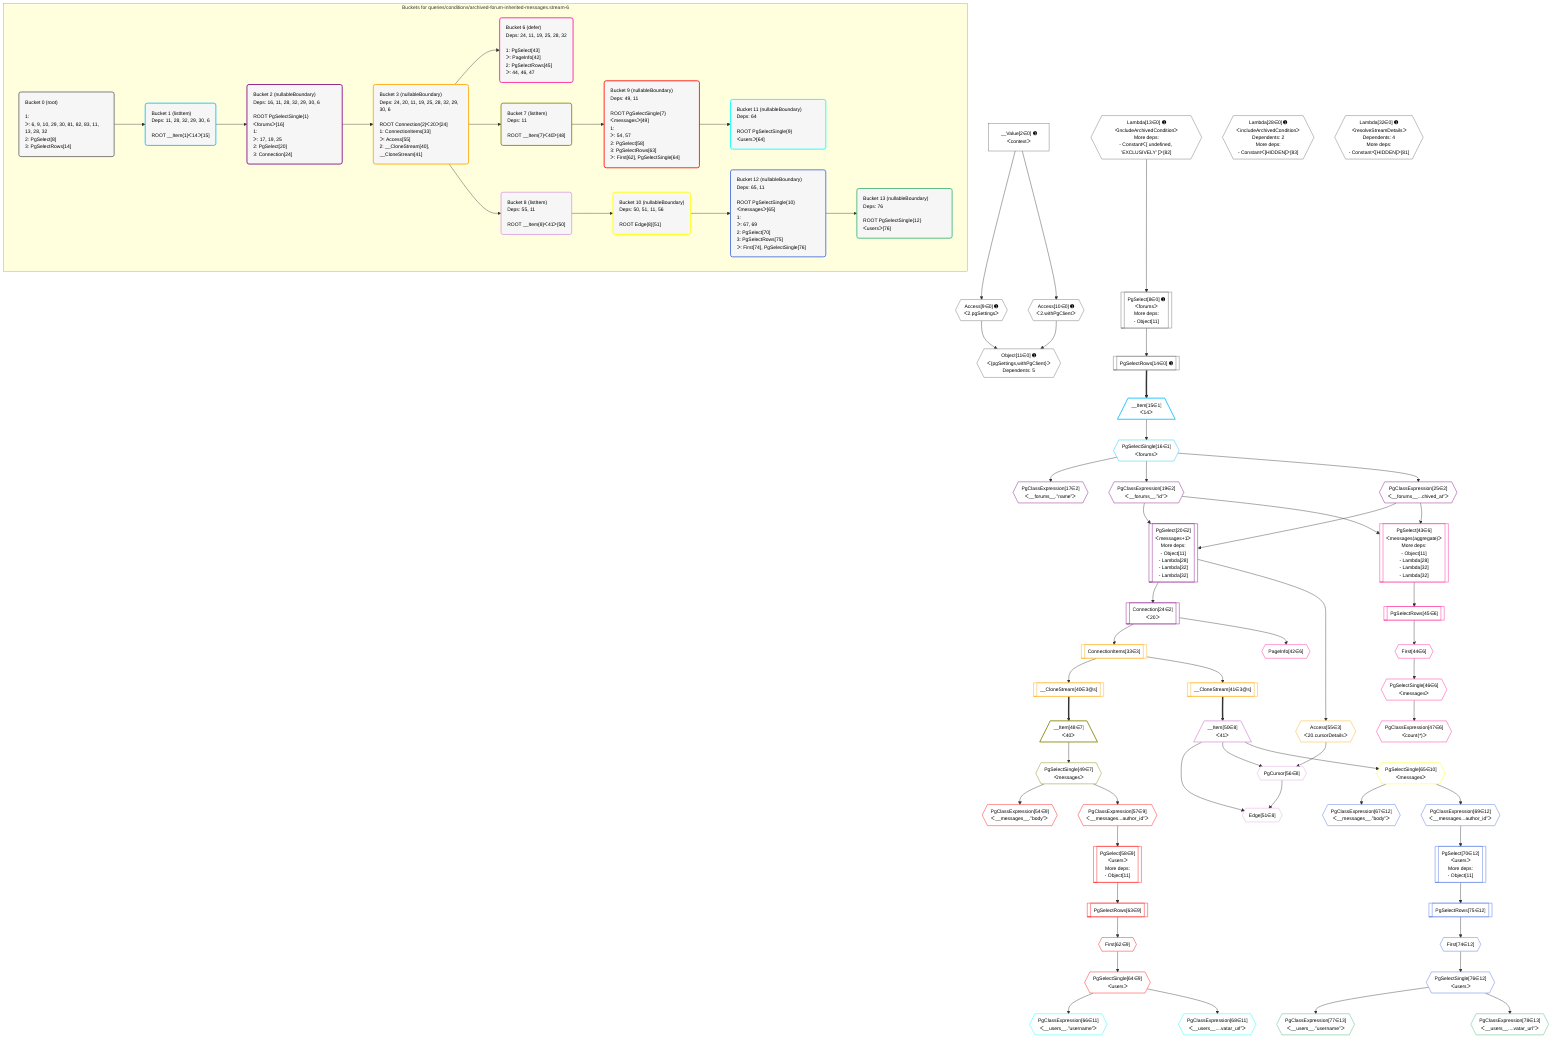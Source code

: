 %%{init: {'themeVariables': { 'fontSize': '12px'}}}%%
graph TD
    classDef path fill:#eee,stroke:#000,color:#000
    classDef plan fill:#fff,stroke-width:1px,color:#000
    classDef itemplan fill:#fff,stroke-width:2px,color:#000
    classDef unbatchedplan fill:#dff,stroke-width:1px,color:#000
    classDef sideeffectplan fill:#fcc,stroke-width:2px,color:#000
    classDef bucket fill:#f6f6f6,color:#000,stroke-width:2px,text-align:left

    subgraph "Buckets for queries/conditions/archived-forum-inherited-messages.stream-6"
    Bucket0("Bucket 0 (root)<br /><br />1: <br />ᐳ: 6, 9, 10, 29, 30, 81, 82, 83, 11, 13, 28, 32<br />2: PgSelect[8]<br />3: PgSelectRows[14]"):::bucket
    Bucket1("Bucket 1 (listItem)<br />Deps: 11, 28, 32, 29, 30, 6<br /><br />ROOT __Item{1}ᐸ14ᐳ[15]"):::bucket
    Bucket2("Bucket 2 (nullableBoundary)<br />Deps: 16, 11, 28, 32, 29, 30, 6<br /><br />ROOT PgSelectSingle{1}ᐸforumsᐳ[16]<br />1: <br />ᐳ: 17, 19, 25<br />2: PgSelect[20]<br />3: Connection[24]"):::bucket
    Bucket3("Bucket 3 (nullableBoundary)<br />Deps: 24, 20, 11, 19, 25, 28, 32, 29, 30, 6<br /><br />ROOT Connection{2}ᐸ20ᐳ[24]<br />1: ConnectionItems[33]<br />ᐳ: Access[55]<br />2: __CloneStream[40], __CloneStream[41]"):::bucket
    Bucket6("Bucket 6 (defer)<br />Deps: 24, 11, 19, 25, 28, 32<br /><br />1: PgSelect[43]<br />ᐳ: PageInfo[42]<br />2: PgSelectRows[45]<br />ᐳ: 44, 46, 47"):::bucket
    Bucket7("Bucket 7 (listItem)<br />Deps: 11<br /><br />ROOT __Item{7}ᐸ40ᐳ[48]"):::bucket
    Bucket8("Bucket 8 (listItem)<br />Deps: 55, 11<br /><br />ROOT __Item{8}ᐸ41ᐳ[50]"):::bucket
    Bucket9("Bucket 9 (nullableBoundary)<br />Deps: 49, 11<br /><br />ROOT PgSelectSingle{7}ᐸmessagesᐳ[49]<br />1: <br />ᐳ: 54, 57<br />2: PgSelect[58]<br />3: PgSelectRows[63]<br />ᐳ: First[62], PgSelectSingle[64]"):::bucket
    Bucket10("Bucket 10 (nullableBoundary)<br />Deps: 50, 51, 11, 56<br /><br />ROOT Edge{8}[51]"):::bucket
    Bucket11("Bucket 11 (nullableBoundary)<br />Deps: 64<br /><br />ROOT PgSelectSingle{9}ᐸusersᐳ[64]"):::bucket
    Bucket12("Bucket 12 (nullableBoundary)<br />Deps: 65, 11<br /><br />ROOT PgSelectSingle{10}ᐸmessagesᐳ[65]<br />1: <br />ᐳ: 67, 69<br />2: PgSelect[70]<br />3: PgSelectRows[75]<br />ᐳ: First[74], PgSelectSingle[76]"):::bucket
    Bucket13("Bucket 13 (nullableBoundary)<br />Deps: 76<br /><br />ROOT PgSelectSingle{12}ᐸusersᐳ[76]"):::bucket
    end
    Bucket0 --> Bucket1
    Bucket1 --> Bucket2
    Bucket2 --> Bucket3
    Bucket3 --> Bucket6 & Bucket7 & Bucket8
    Bucket7 --> Bucket9
    Bucket8 --> Bucket10
    Bucket9 --> Bucket11
    Bucket10 --> Bucket12
    Bucket12 --> Bucket13

    %% plan dependencies
    PgSelect8[["PgSelect[8∈0] ➊<br />ᐸforumsᐳ<br />More deps:<br />- Object[11]"]]:::plan
    Lambda13{{"Lambda[13∈0] ➊<br />ᐸincludeArchivedConditionᐳ<br />More deps:<br />- Constantᐸ[ undefined, 'EXCLUSIVELY' ]ᐳ[82]"}}:::plan
    Lambda13 --> PgSelect8
    Object11{{"Object[11∈0] ➊<br />ᐸ{pgSettings,withPgClient}ᐳ<br />Dependents: 5"}}:::plan
    Access9{{"Access[9∈0] ➊<br />ᐸ2.pgSettingsᐳ"}}:::plan
    Access10{{"Access[10∈0] ➊<br />ᐸ2.withPgClientᐳ"}}:::plan
    Access9 & Access10 --> Object11
    __Value2["__Value[2∈0] ➊<br />ᐸcontextᐳ"]:::plan
    __Value2 --> Access9
    __Value2 --> Access10
    PgSelectRows14[["PgSelectRows[14∈0] ➊"]]:::plan
    PgSelect8 --> PgSelectRows14
    Lambda28{{"Lambda[28∈0] ➊<br />ᐸincludeArchivedConditionᐳ<br />Dependents: 2<br />More deps:<br />- Constantᐸ[HIDDEN]ᐳ[83]"}}:::plan
    Lambda32{{"Lambda[32∈0] ➊<br />ᐸresolveStreamDetailsᐳ<br />Dependents: 4<br />More deps:<br />- Constantᐸ[HIDDEN]ᐳ[81]"}}:::plan
    __Item15[/"__Item[15∈1]<br />ᐸ14ᐳ"\]:::itemplan
    PgSelectRows14 ==> __Item15
    PgSelectSingle16{{"PgSelectSingle[16∈1]<br />ᐸforumsᐳ"}}:::plan
    __Item15 --> PgSelectSingle16
    PgSelect20[["PgSelect[20∈2]<br />ᐸmessages+1ᐳ<br />More deps:<br />- Object[11]<br />- Lambda[28]<br />- Lambda[32]<br />- Lambda[32]"]]:::plan
    PgClassExpression19{{"PgClassExpression[19∈2]<br />ᐸ__forums__.”id”ᐳ"}}:::plan
    PgClassExpression25{{"PgClassExpression[25∈2]<br />ᐸ__forums__...chived_at”ᐳ"}}:::plan
    PgClassExpression19 & PgClassExpression25 --> PgSelect20
    PgClassExpression17{{"PgClassExpression[17∈2]<br />ᐸ__forums__.”name”ᐳ"}}:::plan
    PgSelectSingle16 --> PgClassExpression17
    PgSelectSingle16 --> PgClassExpression19
    Connection24[["Connection[24∈2]<br />ᐸ20ᐳ"]]:::plan
    PgSelect20 --> Connection24
    PgSelectSingle16 --> PgClassExpression25
    ConnectionItems33[["ConnectionItems[33∈3]"]]:::plan
    Connection24 --> ConnectionItems33
    __CloneStream40[["__CloneStream[40∈3@s]"]]:::plan
    ConnectionItems33 --> __CloneStream40
    __CloneStream41[["__CloneStream[41∈3@s]"]]:::plan
    ConnectionItems33 --> __CloneStream41
    Access55{{"Access[55∈3]<br />ᐸ20.cursorDetailsᐳ"}}:::plan
    PgSelect20 --> Access55
    PgSelect43[["PgSelect[43∈6]<br />ᐸmessages(aggregate)ᐳ<br />More deps:<br />- Object[11]<br />- Lambda[28]<br />- Lambda[32]<br />- Lambda[32]"]]:::plan
    PgClassExpression19 & PgClassExpression25 --> PgSelect43
    PageInfo42{{"PageInfo[42∈6]"}}:::plan
    Connection24 --> PageInfo42
    First44{{"First[44∈6]"}}:::plan
    PgSelectRows45[["PgSelectRows[45∈6]"]]:::plan
    PgSelectRows45 --> First44
    PgSelect43 --> PgSelectRows45
    PgSelectSingle46{{"PgSelectSingle[46∈6]<br />ᐸmessagesᐳ"}}:::plan
    First44 --> PgSelectSingle46
    PgClassExpression47{{"PgClassExpression[47∈6]<br />ᐸcount(*)ᐳ"}}:::plan
    PgSelectSingle46 --> PgClassExpression47
    __Item48[/"__Item[48∈7]<br />ᐸ40ᐳ"\]:::itemplan
    __CloneStream40 ==> __Item48
    PgSelectSingle49{{"PgSelectSingle[49∈7]<br />ᐸmessagesᐳ"}}:::plan
    __Item48 --> PgSelectSingle49
    Edge51{{"Edge[51∈8]"}}:::plan
    __Item50[/"__Item[50∈8]<br />ᐸ41ᐳ"\]:::itemplan
    PgCursor56{{"PgCursor[56∈8]"}}:::plan
    __Item50 & PgCursor56 --> Edge51
    __Item50 & Access55 --> PgCursor56
    __CloneStream41 ==> __Item50
    PgSelect58[["PgSelect[58∈9]<br />ᐸusersᐳ<br />More deps:<br />- Object[11]"]]:::plan
    PgClassExpression57{{"PgClassExpression[57∈9]<br />ᐸ__messages...author_id”ᐳ"}}:::plan
    PgClassExpression57 --> PgSelect58
    PgClassExpression54{{"PgClassExpression[54∈9]<br />ᐸ__messages__.”body”ᐳ"}}:::plan
    PgSelectSingle49 --> PgClassExpression54
    PgSelectSingle49 --> PgClassExpression57
    First62{{"First[62∈9]"}}:::plan
    PgSelectRows63[["PgSelectRows[63∈9]"]]:::plan
    PgSelectRows63 --> First62
    PgSelect58 --> PgSelectRows63
    PgSelectSingle64{{"PgSelectSingle[64∈9]<br />ᐸusersᐳ"}}:::plan
    First62 --> PgSelectSingle64
    PgSelectSingle65{{"PgSelectSingle[65∈10]<br />ᐸmessagesᐳ"}}:::plan
    __Item50 --> PgSelectSingle65
    PgClassExpression66{{"PgClassExpression[66∈11]<br />ᐸ__users__.”username”ᐳ"}}:::plan
    PgSelectSingle64 --> PgClassExpression66
    PgClassExpression68{{"PgClassExpression[68∈11]<br />ᐸ__users__....vatar_url”ᐳ"}}:::plan
    PgSelectSingle64 --> PgClassExpression68
    PgSelect70[["PgSelect[70∈12]<br />ᐸusersᐳ<br />More deps:<br />- Object[11]"]]:::plan
    PgClassExpression69{{"PgClassExpression[69∈12]<br />ᐸ__messages...author_id”ᐳ"}}:::plan
    PgClassExpression69 --> PgSelect70
    PgClassExpression67{{"PgClassExpression[67∈12]<br />ᐸ__messages__.”body”ᐳ"}}:::plan
    PgSelectSingle65 --> PgClassExpression67
    PgSelectSingle65 --> PgClassExpression69
    First74{{"First[74∈12]"}}:::plan
    PgSelectRows75[["PgSelectRows[75∈12]"]]:::plan
    PgSelectRows75 --> First74
    PgSelect70 --> PgSelectRows75
    PgSelectSingle76{{"PgSelectSingle[76∈12]<br />ᐸusersᐳ"}}:::plan
    First74 --> PgSelectSingle76
    PgClassExpression77{{"PgClassExpression[77∈13]<br />ᐸ__users__.”username”ᐳ"}}:::plan
    PgSelectSingle76 --> PgClassExpression77
    PgClassExpression78{{"PgClassExpression[78∈13]<br />ᐸ__users__....vatar_url”ᐳ"}}:::plan
    PgSelectSingle76 --> PgClassExpression78

    %% define steps
    classDef bucket0 stroke:#696969
    class Bucket0,__Value2,PgSelect8,Access9,Access10,Object11,Lambda13,PgSelectRows14,Lambda28,Lambda32 bucket0
    classDef bucket1 stroke:#00bfff
    class Bucket1,__Item15,PgSelectSingle16 bucket1
    classDef bucket2 stroke:#7f007f
    class Bucket2,PgClassExpression17,PgClassExpression19,PgSelect20,Connection24,PgClassExpression25 bucket2
    classDef bucket3 stroke:#ffa500
    class Bucket3,ConnectionItems33,__CloneStream40,__CloneStream41,Access55 bucket3
    classDef bucket6 stroke:#ff1493
    class Bucket6,PageInfo42,PgSelect43,First44,PgSelectRows45,PgSelectSingle46,PgClassExpression47 bucket6
    classDef bucket7 stroke:#808000
    class Bucket7,__Item48,PgSelectSingle49 bucket7
    classDef bucket8 stroke:#dda0dd
    class Bucket8,__Item50,Edge51,PgCursor56 bucket8
    classDef bucket9 stroke:#ff0000
    class Bucket9,PgClassExpression54,PgClassExpression57,PgSelect58,First62,PgSelectRows63,PgSelectSingle64 bucket9
    classDef bucket10 stroke:#ffff00
    class Bucket10,PgSelectSingle65 bucket10
    classDef bucket11 stroke:#00ffff
    class Bucket11,PgClassExpression66,PgClassExpression68 bucket11
    classDef bucket12 stroke:#4169e1
    class Bucket12,PgClassExpression67,PgClassExpression69,PgSelect70,First74,PgSelectRows75,PgSelectSingle76 bucket12
    classDef bucket13 stroke:#3cb371
    class Bucket13,PgClassExpression77,PgClassExpression78 bucket13